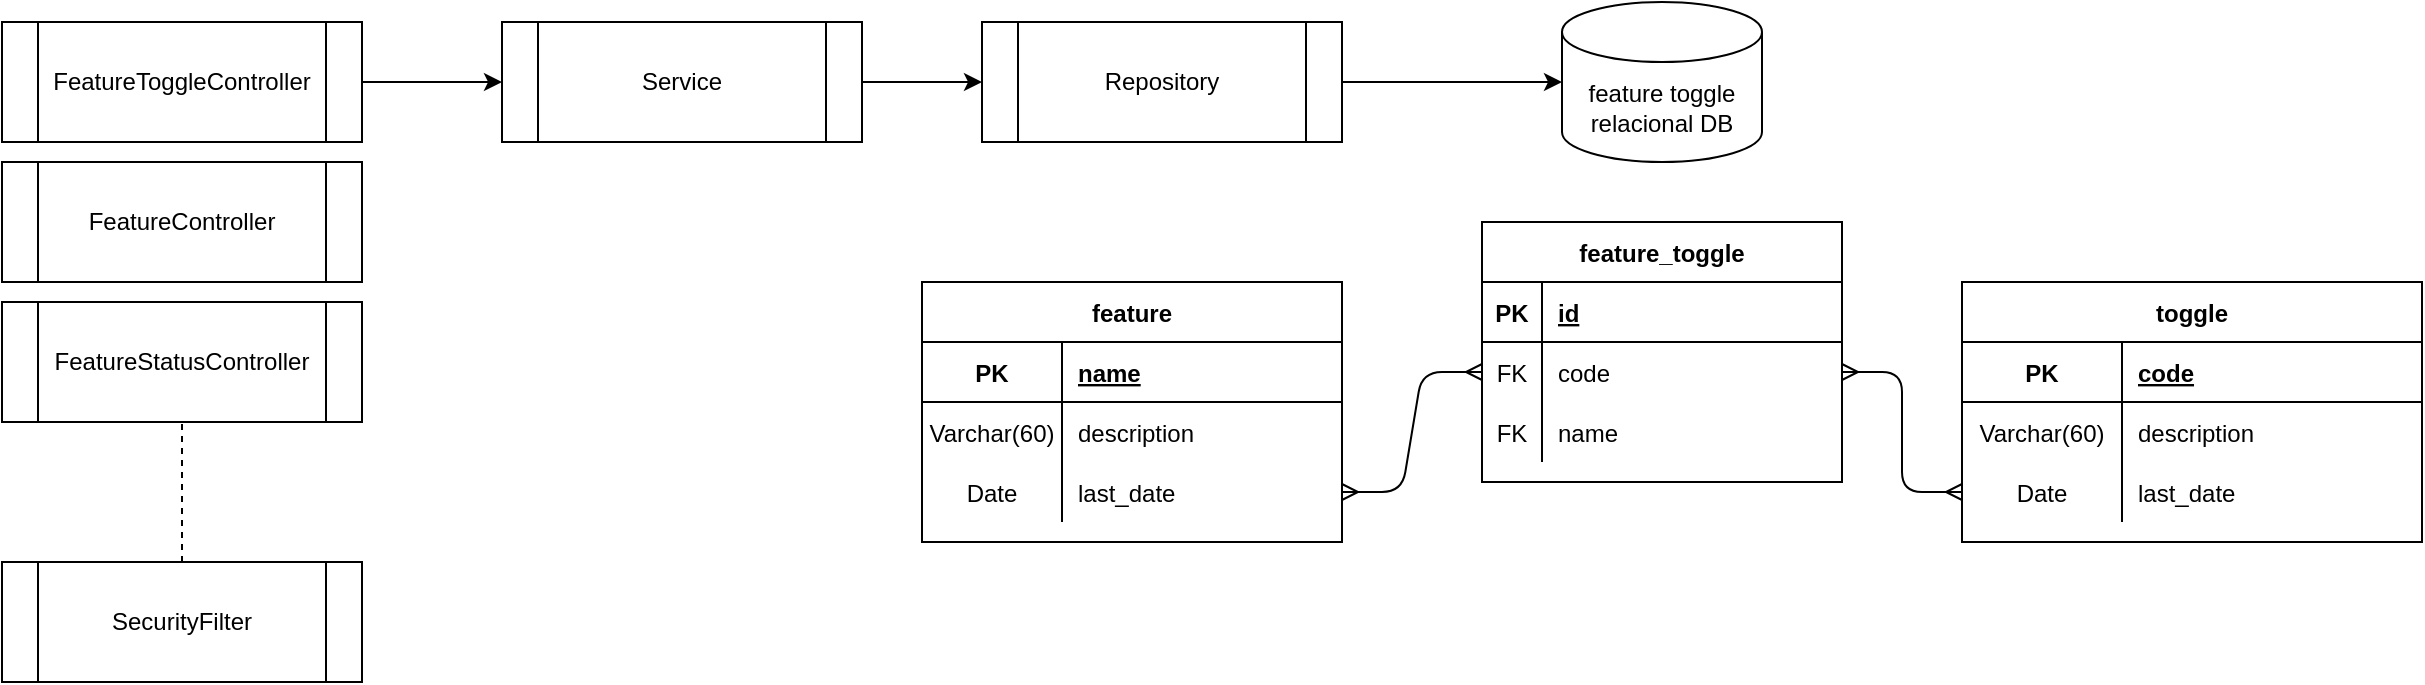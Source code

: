 <mxfile version="14.6.0" type="device"><diagram id="Db7qzAfIMnG23tUa9Xxh" name="Page-1"><mxGraphModel dx="1605" dy="456" grid="1" gridSize="10" guides="1" tooltips="1" connect="1" arrows="1" fold="1" page="1" pageScale="1" pageWidth="827" pageHeight="1169" math="0" shadow="0"><root><mxCell id="0"/><mxCell id="1" parent="0"/><mxCell id="gblCrZ4AUs6q2Kt_tzlc-1" value="feature toggle relacional DB" style="shape=cylinder3;whiteSpace=wrap;html=1;boundedLbl=1;backgroundOutline=1;size=15;" parent="1" vertex="1"><mxGeometry x="350" y="170" width="100" height="80" as="geometry"/></mxCell><mxCell id="gblCrZ4AUs6q2Kt_tzlc-2" value="toggle" style="shape=table;startSize=30;container=1;collapsible=1;childLayout=tableLayout;fixedRows=1;rowLines=0;fontStyle=1;align=center;resizeLast=1;" parent="1" vertex="1"><mxGeometry x="550" y="310" width="230" height="130" as="geometry"/></mxCell><mxCell id="gblCrZ4AUs6q2Kt_tzlc-3" value="" style="shape=partialRectangle;collapsible=0;dropTarget=0;pointerEvents=0;fillColor=none;top=0;left=0;bottom=1;right=0;points=[[0,0.5],[1,0.5]];portConstraint=eastwest;" parent="gblCrZ4AUs6q2Kt_tzlc-2" vertex="1"><mxGeometry y="30" width="230" height="30" as="geometry"/></mxCell><mxCell id="gblCrZ4AUs6q2Kt_tzlc-4" value="PK" style="shape=partialRectangle;connectable=0;fillColor=none;top=0;left=0;bottom=0;right=0;fontStyle=1;overflow=hidden;" parent="gblCrZ4AUs6q2Kt_tzlc-3" vertex="1"><mxGeometry width="80" height="30" as="geometry"/></mxCell><mxCell id="gblCrZ4AUs6q2Kt_tzlc-5" value="code" style="shape=partialRectangle;connectable=0;fillColor=none;top=0;left=0;bottom=0;right=0;align=left;spacingLeft=6;fontStyle=5;overflow=hidden;" parent="gblCrZ4AUs6q2Kt_tzlc-3" vertex="1"><mxGeometry x="80" width="150" height="30" as="geometry"/></mxCell><mxCell id="gblCrZ4AUs6q2Kt_tzlc-6" value="" style="shape=partialRectangle;collapsible=0;dropTarget=0;pointerEvents=0;fillColor=none;top=0;left=0;bottom=0;right=0;points=[[0,0.5],[1,0.5]];portConstraint=eastwest;" parent="gblCrZ4AUs6q2Kt_tzlc-2" vertex="1"><mxGeometry y="60" width="230" height="30" as="geometry"/></mxCell><mxCell id="gblCrZ4AUs6q2Kt_tzlc-7" value="Varchar(60)" style="shape=partialRectangle;connectable=0;fillColor=none;top=0;left=0;bottom=0;right=0;editable=1;overflow=hidden;" parent="gblCrZ4AUs6q2Kt_tzlc-6" vertex="1"><mxGeometry width="80" height="30" as="geometry"/></mxCell><mxCell id="gblCrZ4AUs6q2Kt_tzlc-8" value="description" style="shape=partialRectangle;connectable=0;fillColor=none;top=0;left=0;bottom=0;right=0;align=left;spacingLeft=6;overflow=hidden;" parent="gblCrZ4AUs6q2Kt_tzlc-6" vertex="1"><mxGeometry x="80" width="150" height="30" as="geometry"/></mxCell><mxCell id="gblCrZ4AUs6q2Kt_tzlc-9" value="" style="shape=partialRectangle;collapsible=0;dropTarget=0;pointerEvents=0;fillColor=none;top=0;left=0;bottom=0;right=0;points=[[0,0.5],[1,0.5]];portConstraint=eastwest;" parent="gblCrZ4AUs6q2Kt_tzlc-2" vertex="1"><mxGeometry y="90" width="230" height="30" as="geometry"/></mxCell><mxCell id="gblCrZ4AUs6q2Kt_tzlc-10" value="Date" style="shape=partialRectangle;connectable=0;fillColor=none;top=0;left=0;bottom=0;right=0;editable=1;overflow=hidden;" parent="gblCrZ4AUs6q2Kt_tzlc-9" vertex="1"><mxGeometry width="80" height="30" as="geometry"/></mxCell><mxCell id="gblCrZ4AUs6q2Kt_tzlc-11" value="last_date" style="shape=partialRectangle;connectable=0;fillColor=none;top=0;left=0;bottom=0;right=0;align=left;spacingLeft=6;overflow=hidden;" parent="gblCrZ4AUs6q2Kt_tzlc-9" vertex="1"><mxGeometry x="80" width="150" height="30" as="geometry"/></mxCell><mxCell id="gblCrZ4AUs6q2Kt_tzlc-15" value="feature_toggle" style="shape=table;startSize=30;container=1;collapsible=1;childLayout=tableLayout;fixedRows=1;rowLines=0;fontStyle=1;align=center;resizeLast=1;" parent="1" vertex="1"><mxGeometry x="310" y="280" width="180" height="130" as="geometry"/></mxCell><mxCell id="gblCrZ4AUs6q2Kt_tzlc-16" value="" style="shape=partialRectangle;collapsible=0;dropTarget=0;pointerEvents=0;fillColor=none;top=0;left=0;bottom=1;right=0;points=[[0,0.5],[1,0.5]];portConstraint=eastwest;" parent="gblCrZ4AUs6q2Kt_tzlc-15" vertex="1"><mxGeometry y="30" width="180" height="30" as="geometry"/></mxCell><mxCell id="gblCrZ4AUs6q2Kt_tzlc-17" value="PK" style="shape=partialRectangle;connectable=0;fillColor=none;top=0;left=0;bottom=0;right=0;fontStyle=1;overflow=hidden;" parent="gblCrZ4AUs6q2Kt_tzlc-16" vertex="1"><mxGeometry width="30" height="30" as="geometry"/></mxCell><mxCell id="gblCrZ4AUs6q2Kt_tzlc-18" value="id" style="shape=partialRectangle;connectable=0;fillColor=none;top=0;left=0;bottom=0;right=0;align=left;spacingLeft=6;fontStyle=5;overflow=hidden;" parent="gblCrZ4AUs6q2Kt_tzlc-16" vertex="1"><mxGeometry x="30" width="150" height="30" as="geometry"/></mxCell><mxCell id="gblCrZ4AUs6q2Kt_tzlc-51" value="" style="shape=partialRectangle;collapsible=0;dropTarget=0;pointerEvents=0;fillColor=none;top=0;left=0;bottom=0;right=0;points=[[0,0.5],[1,0.5]];portConstraint=eastwest;" parent="gblCrZ4AUs6q2Kt_tzlc-15" vertex="1"><mxGeometry y="60" width="180" height="30" as="geometry"/></mxCell><mxCell id="gblCrZ4AUs6q2Kt_tzlc-52" value="FK" style="shape=partialRectangle;connectable=0;fillColor=none;top=0;left=0;bottom=0;right=0;fontStyle=0;overflow=hidden;" parent="gblCrZ4AUs6q2Kt_tzlc-51" vertex="1"><mxGeometry width="30" height="30" as="geometry"/></mxCell><mxCell id="gblCrZ4AUs6q2Kt_tzlc-53" value="code" style="shape=partialRectangle;connectable=0;fillColor=none;top=0;left=0;bottom=0;right=0;align=left;spacingLeft=6;fontStyle=0;overflow=hidden;" parent="gblCrZ4AUs6q2Kt_tzlc-51" vertex="1"><mxGeometry x="30" width="150" height="30" as="geometry"/></mxCell><mxCell id="gblCrZ4AUs6q2Kt_tzlc-55" value="" style="shape=partialRectangle;collapsible=0;dropTarget=0;pointerEvents=0;fillColor=none;top=0;left=0;bottom=0;right=0;points=[[0,0.5],[1,0.5]];portConstraint=eastwest;" parent="gblCrZ4AUs6q2Kt_tzlc-15" vertex="1"><mxGeometry y="90" width="180" height="30" as="geometry"/></mxCell><mxCell id="gblCrZ4AUs6q2Kt_tzlc-56" value="FK" style="shape=partialRectangle;connectable=0;fillColor=none;top=0;left=0;bottom=0;right=0;fontStyle=0;overflow=hidden;" parent="gblCrZ4AUs6q2Kt_tzlc-55" vertex="1"><mxGeometry width="30" height="30" as="geometry"/></mxCell><mxCell id="gblCrZ4AUs6q2Kt_tzlc-57" value="name" style="shape=partialRectangle;connectable=0;fillColor=none;top=0;left=0;bottom=0;right=0;align=left;spacingLeft=6;fontStyle=0;overflow=hidden;" parent="gblCrZ4AUs6q2Kt_tzlc-55" vertex="1"><mxGeometry x="30" width="150" height="30" as="geometry"/></mxCell><mxCell id="gblCrZ4AUs6q2Kt_tzlc-31" value="feature" style="shape=table;startSize=30;container=1;collapsible=1;childLayout=tableLayout;fixedRows=1;rowLines=0;fontStyle=1;align=center;resizeLast=1;" parent="1" vertex="1"><mxGeometry x="30" y="310" width="210" height="130" as="geometry"/></mxCell><mxCell id="gblCrZ4AUs6q2Kt_tzlc-32" value="" style="shape=partialRectangle;collapsible=0;dropTarget=0;pointerEvents=0;fillColor=none;top=0;left=0;bottom=1;right=0;points=[[0,0.5],[1,0.5]];portConstraint=eastwest;" parent="gblCrZ4AUs6q2Kt_tzlc-31" vertex="1"><mxGeometry y="30" width="210" height="30" as="geometry"/></mxCell><mxCell id="gblCrZ4AUs6q2Kt_tzlc-33" value="PK" style="shape=partialRectangle;connectable=0;fillColor=none;top=0;left=0;bottom=0;right=0;fontStyle=1;overflow=hidden;" parent="gblCrZ4AUs6q2Kt_tzlc-32" vertex="1"><mxGeometry width="70" height="30" as="geometry"/></mxCell><mxCell id="gblCrZ4AUs6q2Kt_tzlc-34" value="name" style="shape=partialRectangle;connectable=0;fillColor=none;top=0;left=0;bottom=0;right=0;align=left;spacingLeft=6;fontStyle=5;overflow=hidden;" parent="gblCrZ4AUs6q2Kt_tzlc-32" vertex="1"><mxGeometry x="70" width="140" height="30" as="geometry"/></mxCell><mxCell id="gblCrZ4AUs6q2Kt_tzlc-35" value="" style="shape=partialRectangle;collapsible=0;dropTarget=0;pointerEvents=0;fillColor=none;top=0;left=0;bottom=0;right=0;points=[[0,0.5],[1,0.5]];portConstraint=eastwest;" parent="gblCrZ4AUs6q2Kt_tzlc-31" vertex="1"><mxGeometry y="60" width="210" height="30" as="geometry"/></mxCell><mxCell id="gblCrZ4AUs6q2Kt_tzlc-36" value="Varchar(60)" style="shape=partialRectangle;connectable=0;fillColor=none;top=0;left=0;bottom=0;right=0;editable=1;overflow=hidden;" parent="gblCrZ4AUs6q2Kt_tzlc-35" vertex="1"><mxGeometry width="70" height="30" as="geometry"/></mxCell><mxCell id="gblCrZ4AUs6q2Kt_tzlc-37" value="description" style="shape=partialRectangle;connectable=0;fillColor=none;top=0;left=0;bottom=0;right=0;align=left;spacingLeft=6;overflow=hidden;" parent="gblCrZ4AUs6q2Kt_tzlc-35" vertex="1"><mxGeometry x="70" width="140" height="30" as="geometry"/></mxCell><mxCell id="gblCrZ4AUs6q2Kt_tzlc-38" value="" style="shape=partialRectangle;collapsible=0;dropTarget=0;pointerEvents=0;fillColor=none;top=0;left=0;bottom=0;right=0;points=[[0,0.5],[1,0.5]];portConstraint=eastwest;" parent="gblCrZ4AUs6q2Kt_tzlc-31" vertex="1"><mxGeometry y="90" width="210" height="30" as="geometry"/></mxCell><mxCell id="gblCrZ4AUs6q2Kt_tzlc-39" value="Date" style="shape=partialRectangle;connectable=0;fillColor=none;top=0;left=0;bottom=0;right=0;editable=1;overflow=hidden;" parent="gblCrZ4AUs6q2Kt_tzlc-38" vertex="1"><mxGeometry width="70" height="30" as="geometry"/></mxCell><mxCell id="gblCrZ4AUs6q2Kt_tzlc-40" value="last_date" style="shape=partialRectangle;connectable=0;fillColor=none;top=0;left=0;bottom=0;right=0;align=left;spacingLeft=6;overflow=hidden;" parent="gblCrZ4AUs6q2Kt_tzlc-38" vertex="1"><mxGeometry x="70" width="140" height="30" as="geometry"/></mxCell><mxCell id="gblCrZ4AUs6q2Kt_tzlc-48" value="" style="edgeStyle=entityRelationEdgeStyle;fontSize=12;html=1;endArrow=ERmany;startArrow=ERmany;entryX=0;entryY=0.5;entryDx=0;entryDy=0;exitX=1;exitY=0.5;exitDx=0;exitDy=0;" parent="1" source="gblCrZ4AUs6q2Kt_tzlc-38" edge="1"><mxGeometry width="100" height="100" relative="1" as="geometry"><mxPoint x="350" y="450" as="sourcePoint"/><mxPoint x="310" y="355" as="targetPoint"/></mxGeometry></mxCell><mxCell id="gblCrZ4AUs6q2Kt_tzlc-49" value="" style="edgeStyle=entityRelationEdgeStyle;fontSize=12;html=1;endArrow=ERmany;startArrow=ERmany;exitX=0;exitY=0.5;exitDx=0;exitDy=0;entryX=1;entryY=0.5;entryDx=0;entryDy=0;" parent="1" source="gblCrZ4AUs6q2Kt_tzlc-9" target="gblCrZ4AUs6q2Kt_tzlc-51" edge="1"><mxGeometry width="100" height="100" relative="1" as="geometry"><mxPoint x="350" y="450" as="sourcePoint"/><mxPoint x="560" y="370" as="targetPoint"/></mxGeometry></mxCell><mxCell id="gblCrZ4AUs6q2Kt_tzlc-59" value="FeatureToggleController" style="shape=process;whiteSpace=wrap;html=1;backgroundOutline=1;" parent="1" vertex="1"><mxGeometry x="-430" y="180" width="180" height="60" as="geometry"/></mxCell><mxCell id="sb5XEgWOQvJF1zkg6eeV-1" value="Repository" style="shape=process;whiteSpace=wrap;html=1;backgroundOutline=1;" parent="1" vertex="1"><mxGeometry x="60" y="180" width="180" height="60" as="geometry"/></mxCell><mxCell id="sb5XEgWOQvJF1zkg6eeV-3" value="Service" style="shape=process;whiteSpace=wrap;html=1;backgroundOutline=1;" parent="1" vertex="1"><mxGeometry x="-180" y="180" width="180" height="60" as="geometry"/></mxCell><mxCell id="sb5XEgWOQvJF1zkg6eeV-4" value="SecurityFilter" style="shape=process;whiteSpace=wrap;html=1;backgroundOutline=1;" parent="1" vertex="1"><mxGeometry x="-430" y="450" width="180" height="60" as="geometry"/></mxCell><mxCell id="sb5XEgWOQvJF1zkg6eeV-5" value="" style="endArrow=classic;html=1;exitX=1;exitY=0.5;exitDx=0;exitDy=0;entryX=0;entryY=0.5;entryDx=0;entryDy=0;" parent="1" source="gblCrZ4AUs6q2Kt_tzlc-59" target="sb5XEgWOQvJF1zkg6eeV-3" edge="1"><mxGeometry width="50" height="50" relative="1" as="geometry"><mxPoint x="-250" y="260" as="sourcePoint"/><mxPoint x="-200" y="210" as="targetPoint"/></mxGeometry></mxCell><mxCell id="sb5XEgWOQvJF1zkg6eeV-6" value="" style="endArrow=classic;html=1;entryX=0;entryY=0.5;entryDx=0;entryDy=0;exitX=1;exitY=0.5;exitDx=0;exitDy=0;" parent="1" source="sb5XEgWOQvJF1zkg6eeV-3" target="sb5XEgWOQvJF1zkg6eeV-1" edge="1"><mxGeometry width="50" height="50" relative="1" as="geometry"><mxPoint x="-250" y="260" as="sourcePoint"/><mxPoint x="-200" y="210" as="targetPoint"/></mxGeometry></mxCell><mxCell id="sb5XEgWOQvJF1zkg6eeV-7" value="" style="endArrow=classic;html=1;entryX=0;entryY=0.5;entryDx=0;entryDy=0;entryPerimeter=0;exitX=1;exitY=0.5;exitDx=0;exitDy=0;" parent="1" source="sb5XEgWOQvJF1zkg6eeV-1" target="gblCrZ4AUs6q2Kt_tzlc-1" edge="1"><mxGeometry width="50" height="50" relative="1" as="geometry"><mxPoint x="20" y="260" as="sourcePoint"/><mxPoint x="70" y="210" as="targetPoint"/></mxGeometry></mxCell><mxCell id="sb5XEgWOQvJF1zkg6eeV-8" value="" style="endArrow=none;dashed=1;html=1;entryX=0.5;entryY=1;entryDx=0;entryDy=0;exitX=0.5;exitY=0;exitDx=0;exitDy=0;" parent="1" source="sb5XEgWOQvJF1zkg6eeV-4" target="Z8Fw9MKqAn_4jLIvwimR-2" edge="1"><mxGeometry width="50" height="50" relative="1" as="geometry"><mxPoint x="-160" y="260" as="sourcePoint"/><mxPoint x="-110" y="210" as="targetPoint"/></mxGeometry></mxCell><mxCell id="Z8Fw9MKqAn_4jLIvwimR-1" value="FeatureController" style="shape=process;whiteSpace=wrap;html=1;backgroundOutline=1;" vertex="1" parent="1"><mxGeometry x="-430" y="250" width="180" height="60" as="geometry"/></mxCell><mxCell id="Z8Fw9MKqAn_4jLIvwimR-2" value="FeatureStatusController" style="shape=process;whiteSpace=wrap;html=1;backgroundOutline=1;" vertex="1" parent="1"><mxGeometry x="-430" y="320" width="180" height="60" as="geometry"/></mxCell></root></mxGraphModel></diagram></mxfile>